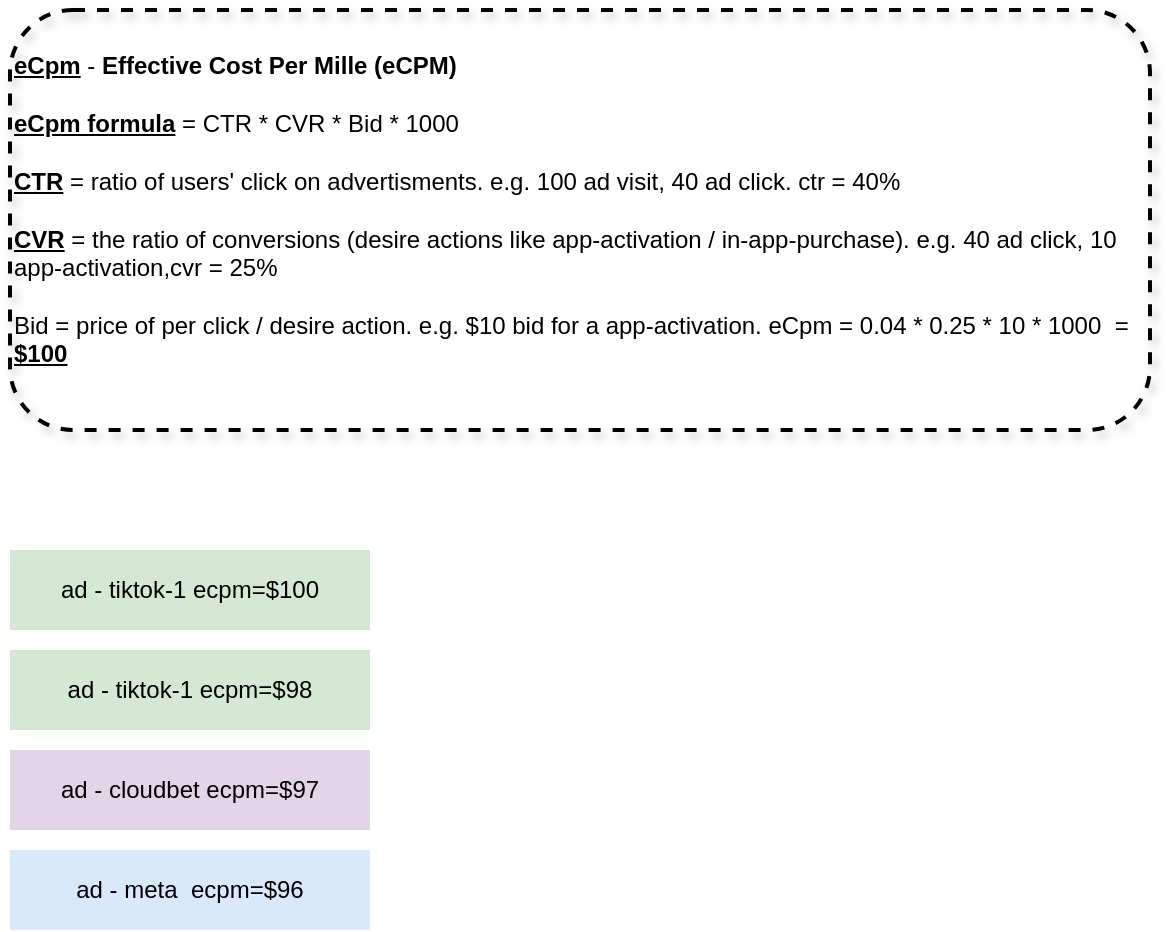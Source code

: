 <mxfile version="25.0.1">
  <diagram name="第 1 页" id="zgRFrtlp1Q119CmvOcFI">
    <mxGraphModel dx="1260" dy="702" grid="1" gridSize="10" guides="1" tooltips="1" connect="1" arrows="1" fold="1" page="1" pageScale="1" pageWidth="827" pageHeight="1169" math="0" shadow="0">
      <root>
        <mxCell id="0" />
        <mxCell id="1" parent="0" />
        <mxCell id="5tDuQ4ynyZppxNNhZH8u-1" value="ad - tiktok-1 ecpm=$100" style="rounded=0;whiteSpace=wrap;html=1;fillColor=#d5e8d4;strokeColor=none;" vertex="1" parent="1">
          <mxGeometry x="30" y="280" width="180" height="40" as="geometry" />
        </mxCell>
        <mxCell id="5tDuQ4ynyZppxNNhZH8u-2" value="ad - tiktok-1 ecpm=$98" style="rounded=0;whiteSpace=wrap;html=1;fillColor=#d5e8d4;strokeColor=none;" vertex="1" parent="1">
          <mxGeometry x="30" y="330" width="180" height="40" as="geometry" />
        </mxCell>
        <mxCell id="5tDuQ4ynyZppxNNhZH8u-3" value="ad - cloudbet ecpm=$97" style="rounded=0;whiteSpace=wrap;html=1;fillColor=#e1d5e7;strokeColor=none;" vertex="1" parent="1">
          <mxGeometry x="30" y="380" width="180" height="40" as="geometry" />
        </mxCell>
        <mxCell id="5tDuQ4ynyZppxNNhZH8u-4" value="ad - meta&amp;nbsp;&amp;nbsp;ecpm=$96" style="rounded=0;whiteSpace=wrap;html=1;fillColor=#dae8fc;strokeColor=none;" vertex="1" parent="1">
          <mxGeometry x="30" y="430" width="180" height="40" as="geometry" />
        </mxCell>
        <mxCell id="5tDuQ4ynyZppxNNhZH8u-5" value="&lt;br&gt;&lt;b&gt;&lt;u&gt;eCpm&lt;/u&gt;&lt;/b&gt; -&amp;nbsp;&lt;strong&gt;Effective Cost Per Mille (eCPM)&lt;br&gt;&lt;br&gt;&lt;/strong&gt;&lt;b&gt;&lt;u&gt;eCpm formula&lt;/u&gt;&lt;/b&gt; = CTR * CVR * Bid * 1000&lt;br&gt;&lt;br&gt;&lt;div&gt;&lt;b&gt;&lt;u&gt;CTR&lt;/u&gt;&lt;/b&gt; = ratio of users&#39; click on advertisments.&amp;nbsp;e.g. 100 ad visit, 40 ad click. ctr = 40%&lt;br&gt;&lt;br&gt;&lt;b&gt;&lt;u&gt;CVR&lt;/u&gt;&lt;/b&gt; = the ratio of conversions (desire actions like app-activation / in-app-purchase). e.g. 40 ad click, 10 app-activation,cvr = 25%&lt;br&gt;&lt;br&gt;Bid = price of per click / desire action. e.g. $10 bid for a app-activation. eCpm = 0.04 * 0.25 * 10 * 1000&amp;nbsp; = &lt;b&gt;&lt;u&gt;$100&lt;/u&gt;&lt;/b&gt;&lt;/div&gt;" style="text;html=1;align=left;verticalAlign=top;whiteSpace=wrap;rounded=1;strokeColor=default;dashed=1;strokeWidth=2;shadow=1;" vertex="1" parent="1">
          <mxGeometry x="30" y="10" width="570" height="210" as="geometry" />
        </mxCell>
      </root>
    </mxGraphModel>
  </diagram>
</mxfile>
